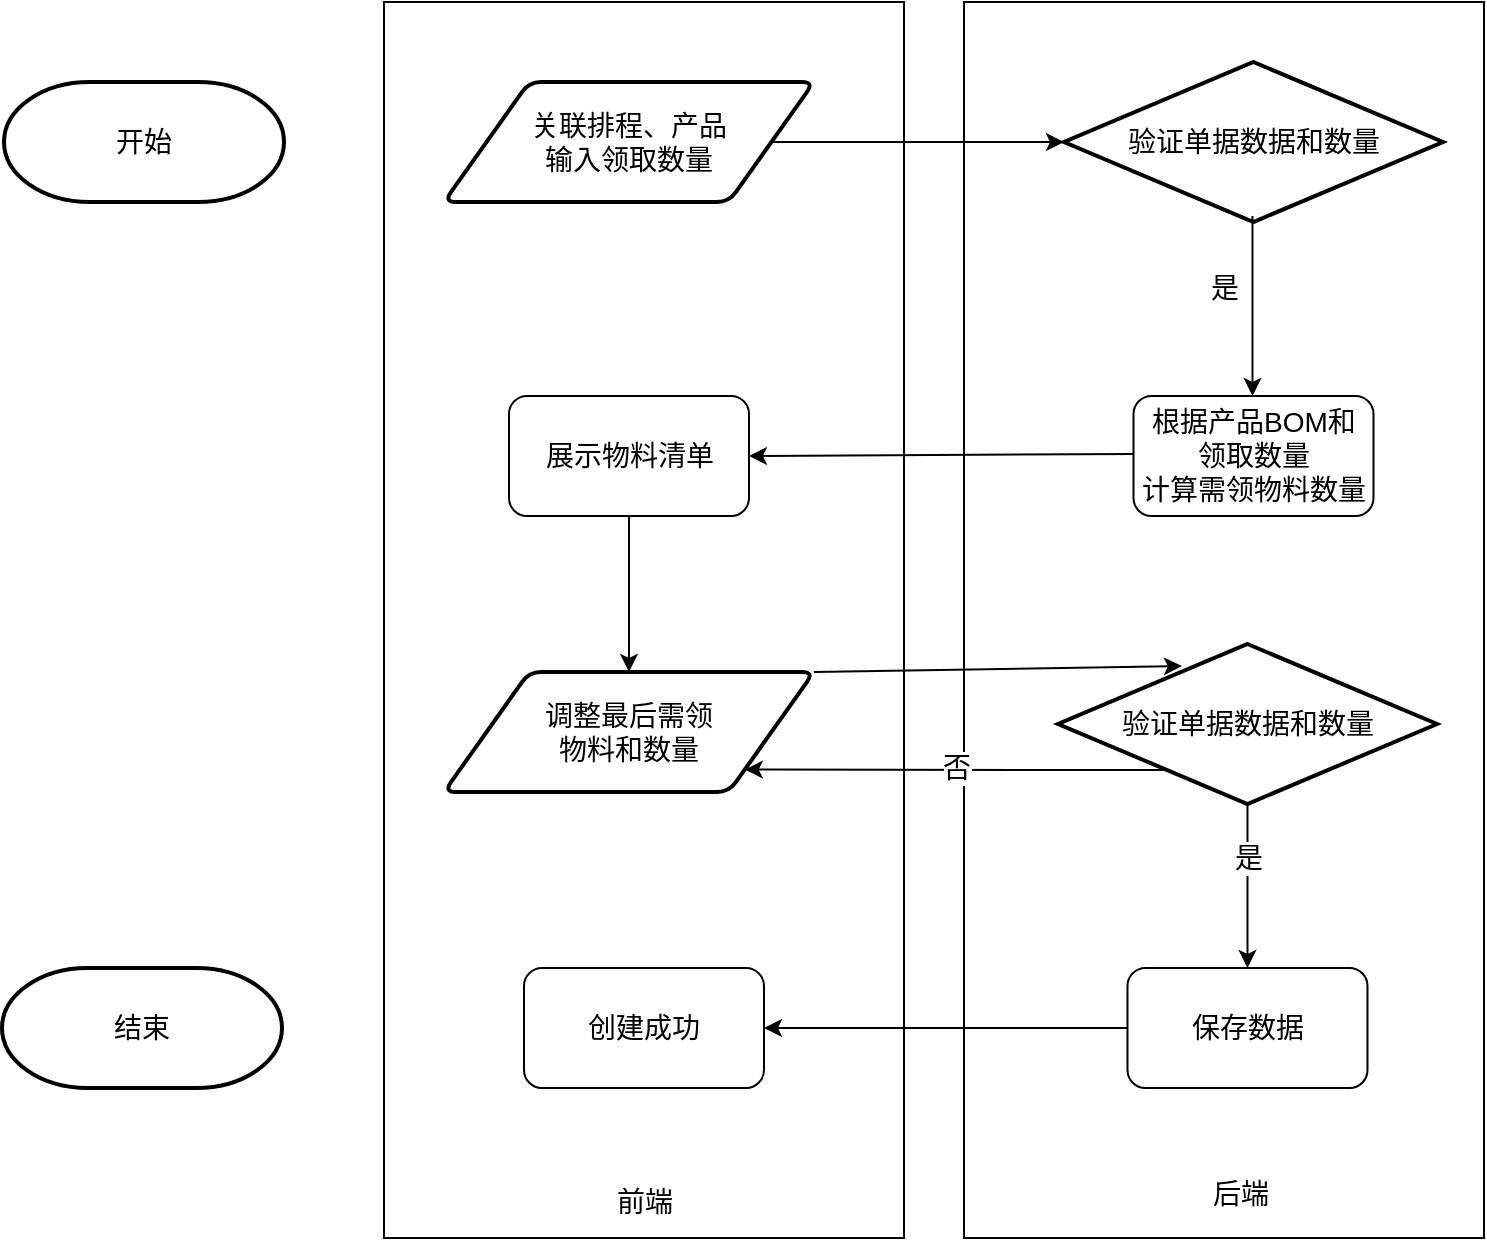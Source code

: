 <mxfile version="20.0.4" type="github">
  <diagram id="hpvqqFq_v_p_thIel57g" name="第 1 页">
    <mxGraphModel dx="1422" dy="786" grid="1" gridSize="10" guides="1" tooltips="1" connect="1" arrows="1" fold="1" page="1" pageScale="1" pageWidth="1654" pageHeight="2336" math="0" shadow="0">
      <root>
        <mxCell id="0" />
        <mxCell id="1" parent="0" />
        <mxCell id="zwQavoFQW24ZlYIbycaL-1" value="" style="verticalLabelPosition=bottom;verticalAlign=top;html=1;shape=mxgraph.basic.rect;fillColor2=none;strokeWidth=1;size=20;indent=5;fontSize=14;" vertex="1" parent="1">
          <mxGeometry x="811" y="512" width="260" height="618" as="geometry" />
        </mxCell>
        <mxCell id="zwQavoFQW24ZlYIbycaL-2" value="" style="verticalLabelPosition=bottom;verticalAlign=top;html=1;shape=mxgraph.basic.rect;fillColor2=none;strokeWidth=1;size=20;indent=5;fontSize=14;" vertex="1" parent="1">
          <mxGeometry x="521" y="512" width="260" height="618" as="geometry" />
        </mxCell>
        <mxCell id="zwQavoFQW24ZlYIbycaL-3" value="开始" style="strokeWidth=2;html=1;shape=mxgraph.flowchart.terminator;whiteSpace=wrap;fontSize=14;" vertex="1" parent="1">
          <mxGeometry x="331" y="552" width="140" height="60" as="geometry" />
        </mxCell>
        <mxCell id="zwQavoFQW24ZlYIbycaL-4" value="关联排程、产品&lt;br&gt;输入领取数量" style="shape=parallelogram;html=1;strokeWidth=2;perimeter=parallelogramPerimeter;whiteSpace=wrap;rounded=1;arcSize=12;size=0.23;fontSize=14;" vertex="1" parent="1">
          <mxGeometry x="551" y="552" width="185" height="60" as="geometry" />
        </mxCell>
        <mxCell id="zwQavoFQW24ZlYIbycaL-5" value="验证单据数据和数量" style="strokeWidth=2;html=1;shape=mxgraph.flowchart.decision;whiteSpace=wrap;fontSize=14;" vertex="1" parent="1">
          <mxGeometry x="861" y="542" width="189.5" height="80" as="geometry" />
        </mxCell>
        <mxCell id="zwQavoFQW24ZlYIbycaL-6" value="结束" style="strokeWidth=2;html=1;shape=mxgraph.flowchart.terminator;whiteSpace=wrap;fontSize=14;" vertex="1" parent="1">
          <mxGeometry x="330" y="995" width="140" height="60" as="geometry" />
        </mxCell>
        <mxCell id="zwQavoFQW24ZlYIbycaL-7" value="是" style="text;html=1;align=center;verticalAlign=middle;resizable=0;points=[];autosize=1;strokeColor=none;fillColor=none;fontSize=14;" vertex="1" parent="1">
          <mxGeometry x="921" y="640" width="40" height="30" as="geometry" />
        </mxCell>
        <mxCell id="zwQavoFQW24ZlYIbycaL-8" value="根据产品BOM和&lt;br&gt;领取数量&lt;br&gt;计算需领物料数量" style="rounded=1;whiteSpace=wrap;html=1;fontSize=14;" vertex="1" parent="1">
          <mxGeometry x="895.75" y="709" width="120" height="60" as="geometry" />
        </mxCell>
        <mxCell id="zwQavoFQW24ZlYIbycaL-9" value="" style="endArrow=classic;html=1;rounded=0;fontSize=14;" edge="1" parent="1">
          <mxGeometry width="50" height="50" relative="1" as="geometry">
            <mxPoint x="955.25" y="619" as="sourcePoint" />
            <mxPoint x="955.25" y="709" as="targetPoint" />
          </mxGeometry>
        </mxCell>
        <mxCell id="zwQavoFQW24ZlYIbycaL-10" value="前端" style="text;html=1;align=center;verticalAlign=middle;resizable=0;points=[];autosize=1;strokeColor=none;fillColor=none;fontSize=14;" vertex="1" parent="1">
          <mxGeometry x="626" y="1097" width="50" height="30" as="geometry" />
        </mxCell>
        <mxCell id="zwQavoFQW24ZlYIbycaL-11" value="后端" style="text;html=1;align=center;verticalAlign=middle;resizable=0;points=[];autosize=1;strokeColor=none;fillColor=none;fontSize=14;" vertex="1" parent="1">
          <mxGeometry x="923.75" y="1093" width="50" height="30" as="geometry" />
        </mxCell>
        <mxCell id="zwQavoFQW24ZlYIbycaL-13" value="" style="endArrow=classic;html=1;rounded=0;fontSize=14;exitX=1;exitY=0.5;exitDx=0;exitDy=0;entryX=0;entryY=0.5;entryDx=0;entryDy=0;entryPerimeter=0;" edge="1" parent="1" source="zwQavoFQW24ZlYIbycaL-4" target="zwQavoFQW24ZlYIbycaL-5">
          <mxGeometry width="50" height="50" relative="1" as="geometry">
            <mxPoint x="631" y="452" as="sourcePoint" />
            <mxPoint x="681" y="402" as="targetPoint" />
          </mxGeometry>
        </mxCell>
        <mxCell id="zwQavoFQW24ZlYIbycaL-14" value="展示物料清单" style="rounded=1;whiteSpace=wrap;html=1;fontSize=14;" vertex="1" parent="1">
          <mxGeometry x="583.5" y="709" width="120" height="60" as="geometry" />
        </mxCell>
        <mxCell id="zwQavoFQW24ZlYIbycaL-15" value="" style="endArrow=classic;html=1;rounded=0;fontSize=14;exitX=0;exitY=0.5;exitDx=0;exitDy=0;entryX=1;entryY=0.5;entryDx=0;entryDy=0;" edge="1" parent="1" target="zwQavoFQW24ZlYIbycaL-14">
          <mxGeometry width="50" height="50" relative="1" as="geometry">
            <mxPoint x="895.75" y="738" as="sourcePoint" />
            <mxPoint x="701" y="753" as="targetPoint" />
          </mxGeometry>
        </mxCell>
        <mxCell id="zwQavoFQW24ZlYIbycaL-18" value="调整最后需领&lt;br&gt;物料和数量" style="shape=parallelogram;html=1;strokeWidth=2;perimeter=parallelogramPerimeter;whiteSpace=wrap;rounded=1;arcSize=12;size=0.23;fontSize=14;" vertex="1" parent="1">
          <mxGeometry x="551" y="847" width="185" height="60" as="geometry" />
        </mxCell>
        <mxCell id="zwQavoFQW24ZlYIbycaL-19" value="" style="endArrow=classic;html=1;rounded=0;fontSize=14;exitX=0.5;exitY=1;exitDx=0;exitDy=0;entryX=0.5;entryY=0;entryDx=0;entryDy=0;" edge="1" parent="1" source="zwQavoFQW24ZlYIbycaL-14" target="zwQavoFQW24ZlYIbycaL-18">
          <mxGeometry width="50" height="50" relative="1" as="geometry">
            <mxPoint x="700" y="760" as="sourcePoint" />
            <mxPoint x="750" y="710" as="targetPoint" />
          </mxGeometry>
        </mxCell>
        <mxCell id="zwQavoFQW24ZlYIbycaL-20" value="验证单据数据和数量" style="strokeWidth=2;html=1;shape=mxgraph.flowchart.decision;whiteSpace=wrap;fontSize=14;" vertex="1" parent="1">
          <mxGeometry x="858" y="833" width="189.5" height="80" as="geometry" />
        </mxCell>
        <mxCell id="zwQavoFQW24ZlYIbycaL-21" value="" style="endArrow=classic;html=1;rounded=0;fontSize=14;exitX=0.296;exitY=0.788;exitDx=0;exitDy=0;exitPerimeter=0;entryX=1;entryY=1;entryDx=0;entryDy=0;" edge="1" parent="1" source="zwQavoFQW24ZlYIbycaL-20" target="zwQavoFQW24ZlYIbycaL-18">
          <mxGeometry width="50" height="50" relative="1" as="geometry">
            <mxPoint x="858" y="895" as="sourcePoint" />
            <mxPoint x="714.725" y="895" as="targetPoint" />
          </mxGeometry>
        </mxCell>
        <mxCell id="zwQavoFQW24ZlYIbycaL-22" value="否" style="edgeLabel;html=1;align=center;verticalAlign=middle;resizable=0;points=[];fontSize=14;" vertex="1" connectable="0" parent="zwQavoFQW24ZlYIbycaL-21">
          <mxGeometry x="0.239" y="1" relative="1" as="geometry">
            <mxPoint x="25" y="-2" as="offset" />
          </mxGeometry>
        </mxCell>
        <mxCell id="zwQavoFQW24ZlYIbycaL-23" value="保存数据" style="rounded=1;whiteSpace=wrap;html=1;fontSize=14;" vertex="1" parent="1">
          <mxGeometry x="892.75" y="995" width="120" height="60" as="geometry" />
        </mxCell>
        <mxCell id="zwQavoFQW24ZlYIbycaL-24" value="" style="endArrow=classic;html=1;rounded=0;fontSize=14;entryX=0.5;entryY=0;entryDx=0;entryDy=0;exitX=0.5;exitY=1;exitDx=0;exitDy=0;exitPerimeter=0;" edge="1" parent="1" source="zwQavoFQW24ZlYIbycaL-20" target="zwQavoFQW24ZlYIbycaL-23">
          <mxGeometry width="50" height="50" relative="1" as="geometry">
            <mxPoint x="700" y="880" as="sourcePoint" />
            <mxPoint x="750" y="830" as="targetPoint" />
          </mxGeometry>
        </mxCell>
        <mxCell id="zwQavoFQW24ZlYIbycaL-25" value="是" style="edgeLabel;html=1;align=center;verticalAlign=middle;resizable=0;points=[];fontSize=14;" vertex="1" connectable="0" parent="zwQavoFQW24ZlYIbycaL-24">
          <mxGeometry x="-0.342" relative="1" as="geometry">
            <mxPoint as="offset" />
          </mxGeometry>
        </mxCell>
        <mxCell id="zwQavoFQW24ZlYIbycaL-26" value="创建成功" style="rounded=1;whiteSpace=wrap;html=1;fontSize=14;" vertex="1" parent="1">
          <mxGeometry x="591" y="995" width="120" height="60" as="geometry" />
        </mxCell>
        <mxCell id="zwQavoFQW24ZlYIbycaL-27" value="" style="endArrow=classic;html=1;rounded=0;fontSize=14;exitX=0;exitY=0.5;exitDx=0;exitDy=0;entryX=1;entryY=0.5;entryDx=0;entryDy=0;" edge="1" parent="1" source="zwQavoFQW24ZlYIbycaL-23" target="zwQavoFQW24ZlYIbycaL-26">
          <mxGeometry width="50" height="50" relative="1" as="geometry">
            <mxPoint x="700" y="980" as="sourcePoint" />
            <mxPoint x="750" y="930" as="targetPoint" />
          </mxGeometry>
        </mxCell>
        <mxCell id="zwQavoFQW24ZlYIbycaL-29" value="" style="endArrow=classic;html=1;rounded=0;fontSize=14;entryX=0.327;entryY=0.138;entryDx=0;entryDy=0;entryPerimeter=0;exitX=1;exitY=0;exitDx=0;exitDy=0;" edge="1" parent="1" source="zwQavoFQW24ZlYIbycaL-18" target="zwQavoFQW24ZlYIbycaL-20">
          <mxGeometry width="50" height="50" relative="1" as="geometry">
            <mxPoint x="700" y="900" as="sourcePoint" />
            <mxPoint x="750" y="850" as="targetPoint" />
          </mxGeometry>
        </mxCell>
      </root>
    </mxGraphModel>
  </diagram>
</mxfile>
